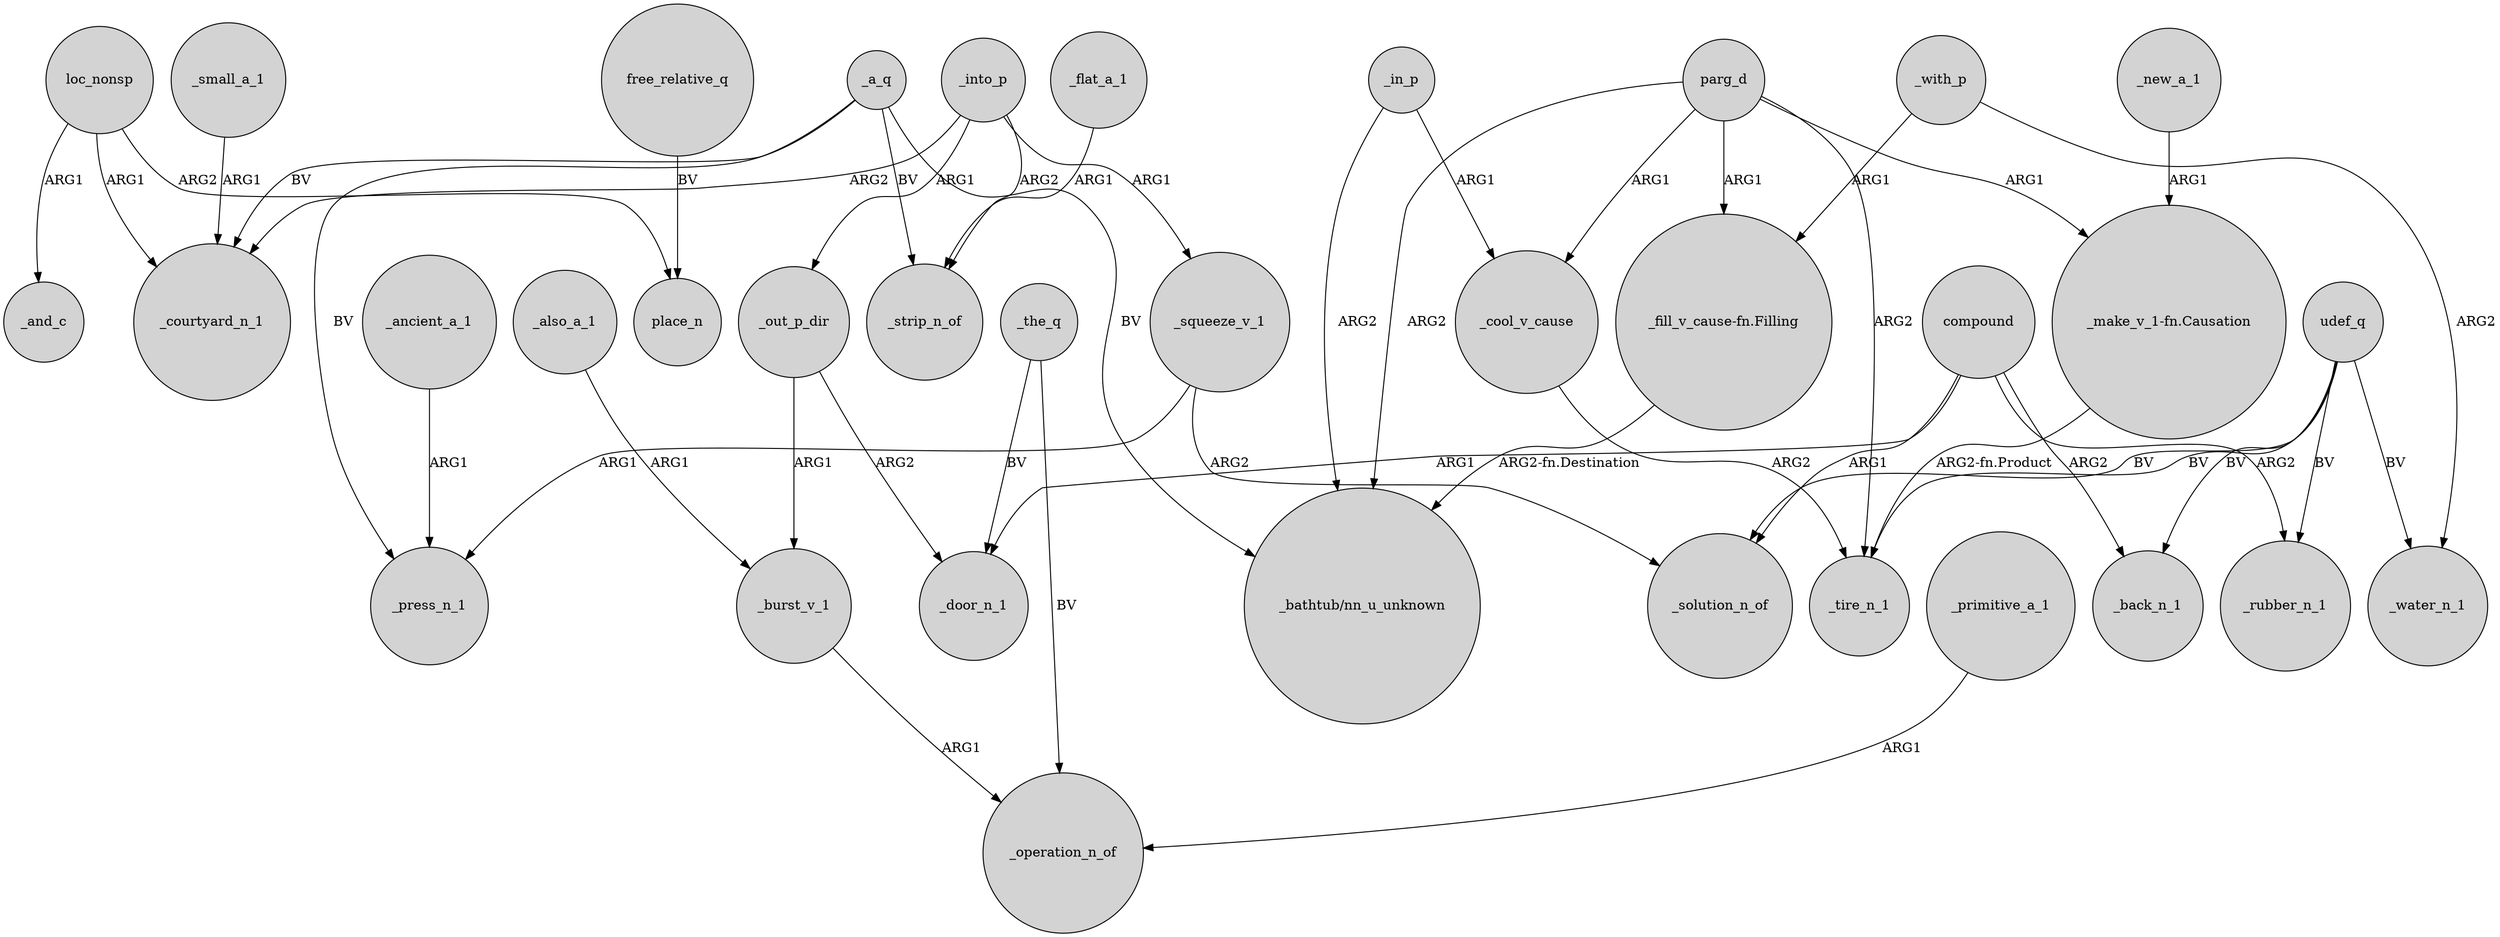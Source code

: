 digraph {
	node [shape=circle style=filled]
	loc_nonsp -> _and_c [label=ARG1]
	_squeeze_v_1 -> _press_n_1 [label=ARG1]
	parg_d -> _cool_v_cause [label=ARG1]
	_burst_v_1 -> _operation_n_of [label=ARG1]
	compound -> _rubber_n_1 [label=ARG2]
	_out_p_dir -> _door_n_1 [label=ARG2]
	_out_p_dir -> _burst_v_1 [label=ARG1]
	_the_q -> _operation_n_of [label=BV]
	udef_q -> _back_n_1 [label=BV]
	_new_a_1 -> "_make_v_1-fn.Causation" [label=ARG1]
	_into_p -> _squeeze_v_1 [label=ARG1]
	udef_q -> _rubber_n_1 [label=BV]
	compound -> _door_n_1 [label=ARG1]
	_a_q -> "_bathtub/nn_u_unknown" [label=BV]
	parg_d -> "_fill_v_cause-fn.Filling" [label=ARG1]
	_into_p -> _strip_n_of [label=ARG2]
	_a_q -> _press_n_1 [label=BV]
	_the_q -> _door_n_1 [label=BV]
	udef_q -> _solution_n_of [label=BV]
	_ancient_a_1 -> _press_n_1 [label=ARG1]
	parg_d -> _tire_n_1 [label=ARG2]
	_with_p -> _water_n_1 [label=ARG2]
	"_make_v_1-fn.Causation" -> _tire_n_1 [label="ARG2-fn.Product"]
	_in_p -> _cool_v_cause [label=ARG1]
	_squeeze_v_1 -> _solution_n_of [label=ARG2]
	udef_q -> _water_n_1 [label=BV]
	"_fill_v_cause-fn.Filling" -> "_bathtub/nn_u_unknown" [label="ARG2-fn.Destination"]
	_small_a_1 -> _courtyard_n_1 [label=ARG1]
	compound -> _back_n_1 [label=ARG2]
	loc_nonsp -> _courtyard_n_1 [label=ARG1]
	_with_p -> "_fill_v_cause-fn.Filling" [label=ARG1]
	_into_p -> _out_p_dir [label=ARG1]
	_also_a_1 -> _burst_v_1 [label=ARG1]
	parg_d -> "_make_v_1-fn.Causation" [label=ARG1]
	parg_d -> "_bathtub/nn_u_unknown" [label=ARG2]
	_cool_v_cause -> _tire_n_1 [label=ARG2]
	loc_nonsp -> place_n [label=ARG2]
	_flat_a_1 -> _strip_n_of [label=ARG1]
	_into_p -> _courtyard_n_1 [label=ARG2]
	free_relative_q -> place_n [label=BV]
	compound -> _solution_n_of [label=ARG1]
	udef_q -> _tire_n_1 [label=BV]
	_a_q -> _courtyard_n_1 [label=BV]
	_primitive_a_1 -> _operation_n_of [label=ARG1]
	_in_p -> "_bathtub/nn_u_unknown" [label=ARG2]
	_a_q -> _strip_n_of [label=BV]
}
